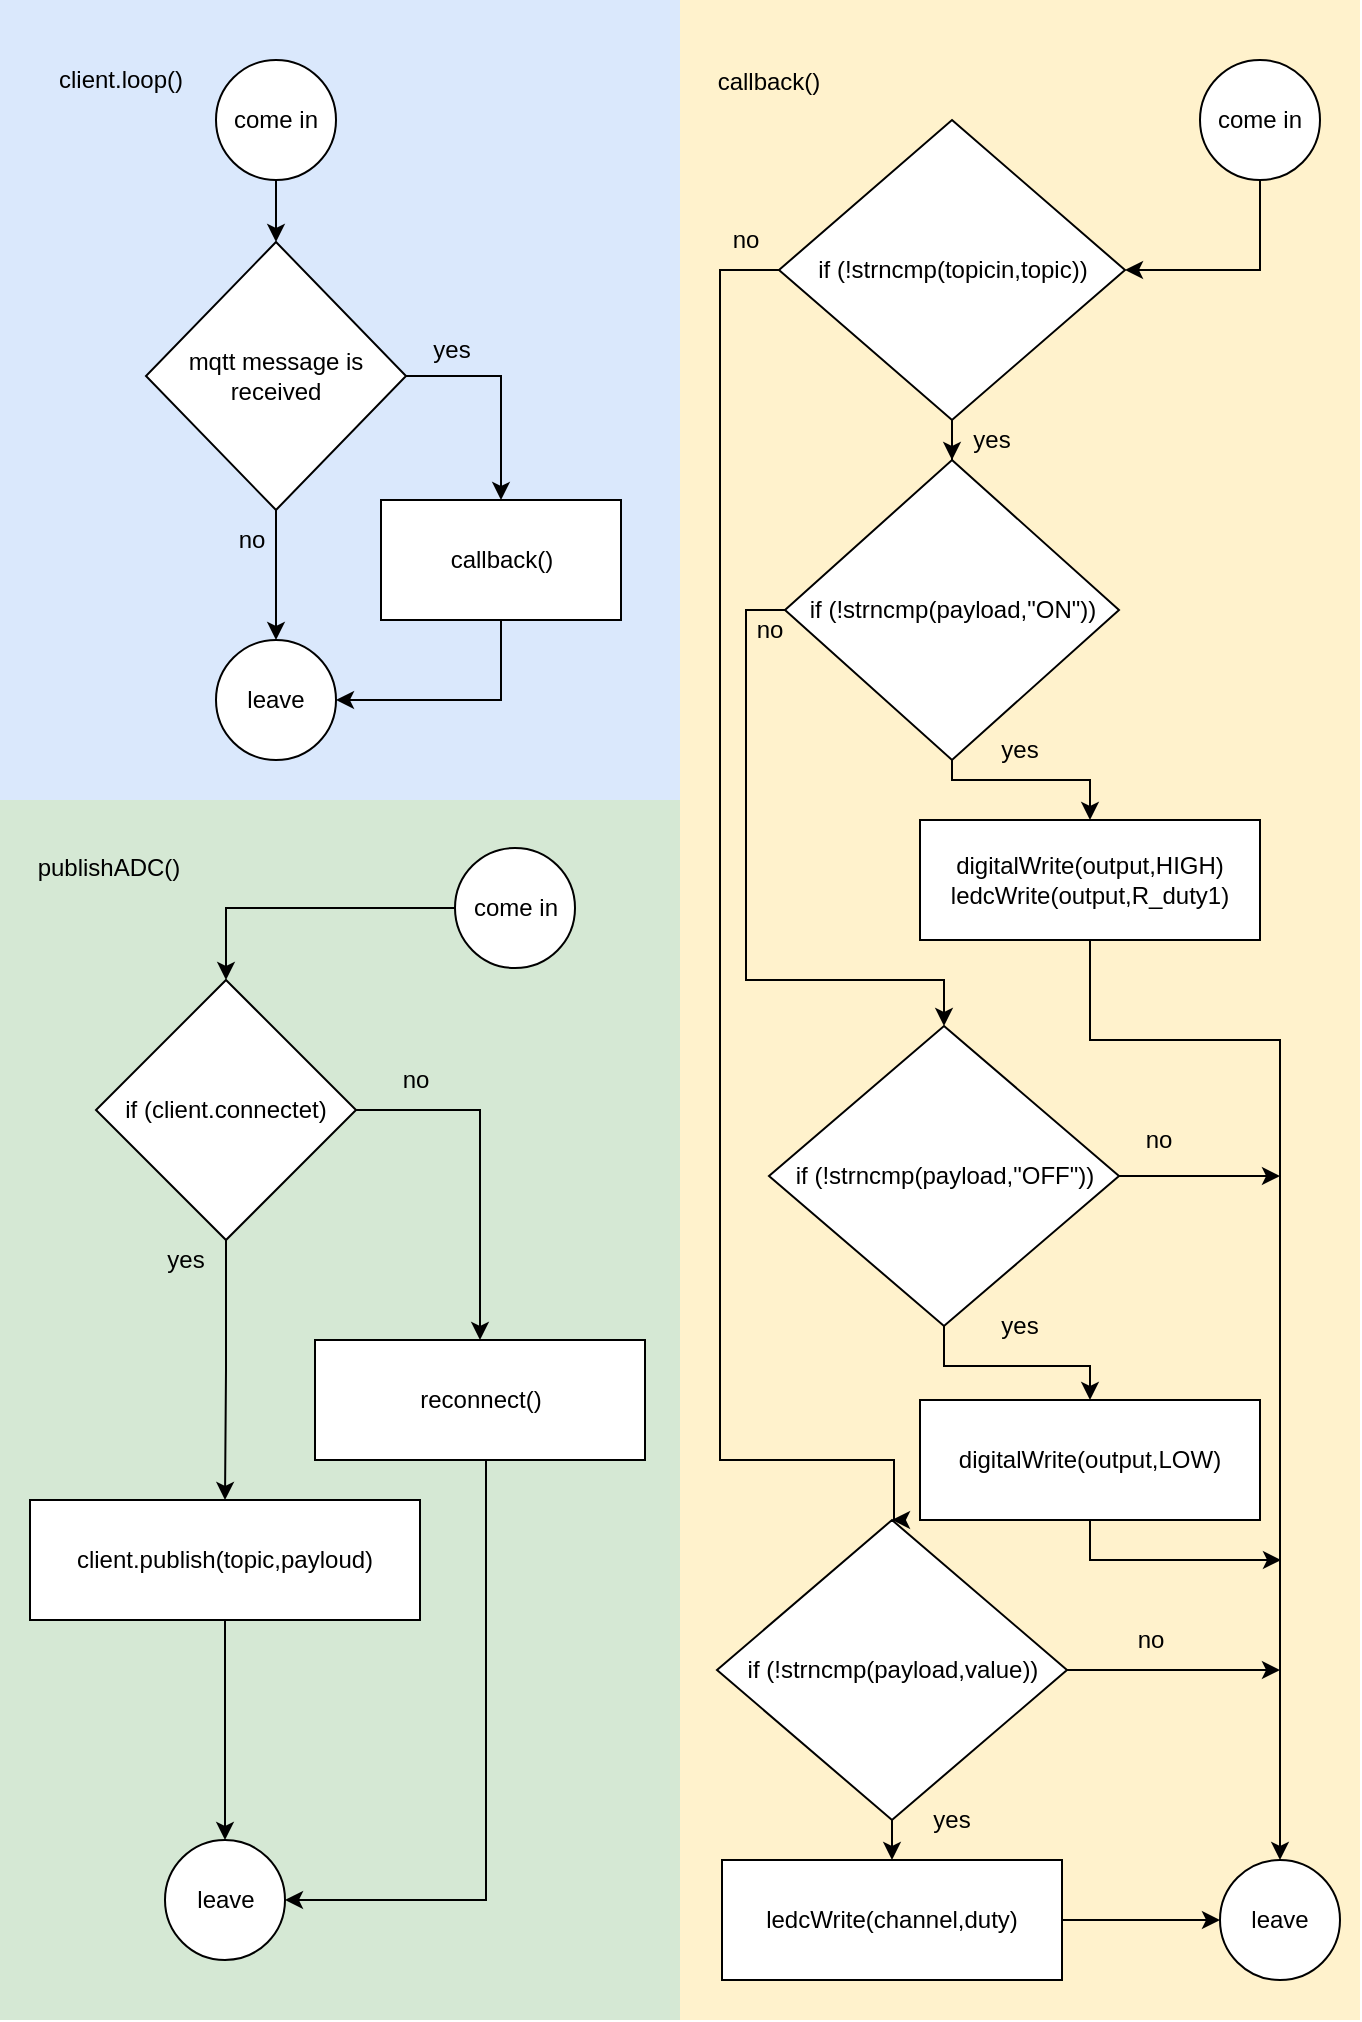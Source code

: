 <mxfile version="12.2.2" type="device" pages="1"><diagram id="atJXy8Ysu3tRXjEWW9ho" name="Page-1"><mxGraphModel dx="938" dy="539" grid="1" gridSize="10" guides="1" tooltips="1" connect="1" arrows="1" fold="1" page="1" pageScale="1" pageWidth="827" pageHeight="1169" math="0" shadow="0"><root><mxCell id="0"/><mxCell id="1" parent="0"/><mxCell id="-3jPb6j5CL8TVYCdEM9G-1" value="" style="rounded=0;whiteSpace=wrap;html=1;strokeColor=none;fillColor=#dae8fc;" parent="1" vertex="1"><mxGeometry x="80" y="100" width="340" height="400" as="geometry"/></mxCell><mxCell id="-3jPb6j5CL8TVYCdEM9G-2" value="client.loop()" style="text;html=1;strokeColor=none;fillColor=none;align=center;verticalAlign=middle;whiteSpace=wrap;rounded=0;" parent="1" vertex="1"><mxGeometry x="101.5" y="130" width="77" height="20" as="geometry"/></mxCell><mxCell id="A2EiSG9SWzrCgjLEett1-7" value="" style="edgeStyle=orthogonalEdgeStyle;rounded=0;orthogonalLoop=1;jettySize=auto;html=1;" parent="1" source="-3jPb6j5CL8TVYCdEM9G-5" target="A2EiSG9SWzrCgjLEett1-1" edge="1"><mxGeometry relative="1" as="geometry"/></mxCell><mxCell id="-3jPb6j5CL8TVYCdEM9G-5" value="come in" style="ellipse;whiteSpace=wrap;html=1;aspect=fixed;fillColor=#ffffff;gradientColor=none;" parent="1" vertex="1"><mxGeometry x="188" y="130" width="60" height="60" as="geometry"/></mxCell><mxCell id="-3jPb6j5CL8TVYCdEM9G-6" value="leave" style="ellipse;whiteSpace=wrap;html=1;aspect=fixed;fillColor=#ffffff;gradientColor=none;" parent="1" vertex="1"><mxGeometry x="188" y="420" width="60" height="60" as="geometry"/></mxCell><mxCell id="-3jPb6j5CL8TVYCdEM9G-7" value="" style="rounded=0;whiteSpace=wrap;html=1;strokeColor=none;fillColor=#fff2cc;" parent="1" vertex="1"><mxGeometry x="420" y="100" width="340" height="1010" as="geometry"/></mxCell><mxCell id="-3jPb6j5CL8TVYCdEM9G-9" value="callback()" style="text;html=1;strokeColor=none;fillColor=none;align=center;verticalAlign=middle;whiteSpace=wrap;rounded=0;" parent="1" vertex="1"><mxGeometry x="426" y="131" width="77" height="20" as="geometry"/></mxCell><mxCell id="A2EiSG9SWzrCgjLEett1-27" value="" style="edgeStyle=orthogonalEdgeStyle;rounded=0;orthogonalLoop=1;jettySize=auto;html=1;exitX=0.5;exitY=1;exitDx=0;exitDy=0;" parent="1" source="-3jPb6j5CL8TVYCdEM9G-10" target="A2EiSG9SWzrCgjLEett1-16" edge="1"><mxGeometry relative="1" as="geometry"/></mxCell><mxCell id="-3jPb6j5CL8TVYCdEM9G-10" value="come in" style="ellipse;whiteSpace=wrap;html=1;aspect=fixed;fillColor=#ffffff;gradientColor=none;" parent="1" vertex="1"><mxGeometry x="680" y="130" width="60" height="60" as="geometry"/></mxCell><mxCell id="-3jPb6j5CL8TVYCdEM9G-11" value="leave" style="ellipse;whiteSpace=wrap;html=1;aspect=fixed;fillColor=#ffffff;gradientColor=none;" parent="1" vertex="1"><mxGeometry x="690" y="1030" width="60" height="60" as="geometry"/></mxCell><mxCell id="-3jPb6j5CL8TVYCdEM9G-12" value="" style="rounded=0;whiteSpace=wrap;html=1;fillColor=#d5e8d4;strokeColor=none;" parent="1" vertex="1"><mxGeometry x="80" y="500" width="340" height="610" as="geometry"/></mxCell><mxCell id="-3jPb6j5CL8TVYCdEM9G-13" value="publishADC()" style="text;html=1;strokeColor=none;fillColor=none;align=center;verticalAlign=middle;whiteSpace=wrap;rounded=0;" parent="1" vertex="1"><mxGeometry x="95.5" y="524" width="77" height="20" as="geometry"/></mxCell><mxCell id="-3jPb6j5CL8TVYCdEM9G-26" style="edgeStyle=orthogonalEdgeStyle;rounded=0;orthogonalLoop=1;jettySize=auto;html=1;exitX=1;exitY=0.5;exitDx=0;exitDy=0;" parent="1" source="-3jPb6j5CL8TVYCdEM9G-14" target="-3jPb6j5CL8TVYCdEM9G-17" edge="1"><mxGeometry relative="1" as="geometry"/></mxCell><mxCell id="-3jPb6j5CL8TVYCdEM9G-27" style="edgeStyle=orthogonalEdgeStyle;rounded=0;orthogonalLoop=1;jettySize=auto;html=1;exitX=0.5;exitY=1;exitDx=0;exitDy=0;" parent="1" source="-3jPb6j5CL8TVYCdEM9G-14" target="-3jPb6j5CL8TVYCdEM9G-15" edge="1"><mxGeometry relative="1" as="geometry"/></mxCell><mxCell id="-3jPb6j5CL8TVYCdEM9G-14" value="if (client.connectet)" style="rhombus;whiteSpace=wrap;html=1;fillColor=#ffffff;gradientColor=none;" parent="1" vertex="1"><mxGeometry x="128" y="590" width="130" height="130" as="geometry"/></mxCell><mxCell id="A2EiSG9SWzrCgjLEett1-34" value="" style="edgeStyle=orthogonalEdgeStyle;rounded=0;orthogonalLoop=1;jettySize=auto;html=1;" parent="1" source="-3jPb6j5CL8TVYCdEM9G-15" target="-3jPb6j5CL8TVYCdEM9G-19" edge="1"><mxGeometry relative="1" as="geometry"/></mxCell><mxCell id="-3jPb6j5CL8TVYCdEM9G-15" value="client.publish(topic,payloud)" style="rounded=0;whiteSpace=wrap;html=1;fillColor=#ffffff;gradientColor=none;" parent="1" vertex="1"><mxGeometry x="95" y="850" width="195" height="60" as="geometry"/></mxCell><mxCell id="-3jPb6j5CL8TVYCdEM9G-29" style="edgeStyle=orthogonalEdgeStyle;rounded=0;orthogonalLoop=1;jettySize=auto;html=1;entryX=1;entryY=0.5;entryDx=0;entryDy=0;" parent="1" source="-3jPb6j5CL8TVYCdEM9G-17" target="-3jPb6j5CL8TVYCdEM9G-19" edge="1"><mxGeometry relative="1" as="geometry"><Array as="points"><mxPoint x="323" y="1050"/></Array></mxGeometry></mxCell><mxCell id="-3jPb6j5CL8TVYCdEM9G-17" value="&lt;span style=&quot;white-space: normal&quot;&gt;reconnect()&lt;/span&gt;" style="rounded=0;whiteSpace=wrap;html=1;fillColor=#ffffff;gradientColor=none;" parent="1" vertex="1"><mxGeometry x="237.5" y="770" width="165" height="60" as="geometry"/></mxCell><mxCell id="-3jPb6j5CL8TVYCdEM9G-25" style="edgeStyle=orthogonalEdgeStyle;rounded=0;orthogonalLoop=1;jettySize=auto;html=1;entryX=0.5;entryY=0;entryDx=0;entryDy=0;" parent="1" source="-3jPb6j5CL8TVYCdEM9G-18" target="-3jPb6j5CL8TVYCdEM9G-14" edge="1"><mxGeometry relative="1" as="geometry"/></mxCell><mxCell id="-3jPb6j5CL8TVYCdEM9G-18" value="come in" style="ellipse;whiteSpace=wrap;html=1;aspect=fixed;fillColor=#ffffff;gradientColor=none;" parent="1" vertex="1"><mxGeometry x="307.5" y="524" width="60" height="60" as="geometry"/></mxCell><mxCell id="-3jPb6j5CL8TVYCdEM9G-19" value="leave" style="ellipse;whiteSpace=wrap;html=1;aspect=fixed;fillColor=#ffffff;gradientColor=none;" parent="1" vertex="1"><mxGeometry x="162.5" y="1020" width="60" height="60" as="geometry"/></mxCell><mxCell id="-3jPb6j5CL8TVYCdEM9G-31" value="yes" style="text;html=1;strokeColor=none;fillColor=none;align=center;verticalAlign=middle;whiteSpace=wrap;rounded=0;" parent="1" vertex="1"><mxGeometry x="153" y="720" width="40" height="20" as="geometry"/></mxCell><mxCell id="-3jPb6j5CL8TVYCdEM9G-32" value="no" style="text;html=1;strokeColor=none;fillColor=none;align=center;verticalAlign=middle;whiteSpace=wrap;rounded=0;" parent="1" vertex="1"><mxGeometry x="267.5" y="630" width="40" height="20" as="geometry"/></mxCell><mxCell id="A2EiSG9SWzrCgjLEett1-8" style="edgeStyle=orthogonalEdgeStyle;rounded=0;orthogonalLoop=1;jettySize=auto;html=1;exitX=0.5;exitY=1;exitDx=0;exitDy=0;entryX=0.5;entryY=0;entryDx=0;entryDy=0;" parent="1" source="A2EiSG9SWzrCgjLEett1-1" target="-3jPb6j5CL8TVYCdEM9G-6" edge="1"><mxGeometry relative="1" as="geometry"/></mxCell><mxCell id="A2EiSG9SWzrCgjLEett1-9" style="edgeStyle=orthogonalEdgeStyle;rounded=0;orthogonalLoop=1;jettySize=auto;html=1;exitX=1;exitY=0.5;exitDx=0;exitDy=0;entryX=0.5;entryY=0;entryDx=0;entryDy=0;" parent="1" source="A2EiSG9SWzrCgjLEett1-1" target="A2EiSG9SWzrCgjLEett1-2" edge="1"><mxGeometry relative="1" as="geometry"/></mxCell><mxCell id="A2EiSG9SWzrCgjLEett1-1" value="mqtt message is received" style="rhombus;whiteSpace=wrap;html=1;" parent="1" vertex="1"><mxGeometry x="153" y="221" width="130" height="134" as="geometry"/></mxCell><mxCell id="A2EiSG9SWzrCgjLEett1-10" style="edgeStyle=orthogonalEdgeStyle;rounded=0;orthogonalLoop=1;jettySize=auto;html=1;exitX=0.5;exitY=1;exitDx=0;exitDy=0;entryX=1;entryY=0.5;entryDx=0;entryDy=0;" parent="1" source="A2EiSG9SWzrCgjLEett1-2" target="-3jPb6j5CL8TVYCdEM9G-6" edge="1"><mxGeometry relative="1" as="geometry"/></mxCell><mxCell id="A2EiSG9SWzrCgjLEett1-2" value="callback()" style="rounded=0;whiteSpace=wrap;html=1;" parent="1" vertex="1"><mxGeometry x="270.5" y="350" width="120" height="60" as="geometry"/></mxCell><mxCell id="A2EiSG9SWzrCgjLEett1-13" value="no" style="text;html=1;strokeColor=none;fillColor=none;align=center;verticalAlign=middle;whiteSpace=wrap;rounded=0;" parent="1" vertex="1"><mxGeometry x="185.5" y="360" width="40" height="20" as="geometry"/></mxCell><mxCell id="A2EiSG9SWzrCgjLEett1-14" value="yes" style="text;html=1;strokeColor=none;fillColor=none;align=center;verticalAlign=middle;whiteSpace=wrap;rounded=0;" parent="1" vertex="1"><mxGeometry x="285.5" y="265" width="40" height="20" as="geometry"/></mxCell><mxCell id="A2EiSG9SWzrCgjLEett1-26" style="edgeStyle=orthogonalEdgeStyle;rounded=0;orthogonalLoop=1;jettySize=auto;html=1;exitX=0;exitY=0.5;exitDx=0;exitDy=0;entryX=0.5;entryY=0;entryDx=0;entryDy=0;" parent="1" source="A2EiSG9SWzrCgjLEett1-18" target="A2EiSG9SWzrCgjLEett1-23" edge="1"><mxGeometry relative="1" as="geometry"><Array as="points"><mxPoint x="453" y="405"/><mxPoint x="453" y="590"/><mxPoint x="552" y="590"/></Array></mxGeometry></mxCell><mxCell id="A2EiSG9SWzrCgjLEett1-30" style="edgeStyle=orthogonalEdgeStyle;rounded=0;orthogonalLoop=1;jettySize=auto;html=1;exitX=0.5;exitY=1;exitDx=0;exitDy=0;entryX=0.5;entryY=0;entryDx=0;entryDy=0;" parent="1" source="A2EiSG9SWzrCgjLEett1-18" target="A2EiSG9SWzrCgjLEett1-28" edge="1"><mxGeometry relative="1" as="geometry"><Array as="points"><mxPoint x="556" y="490"/><mxPoint x="625" y="490"/></Array></mxGeometry></mxCell><mxCell id="A2EiSG9SWzrCgjLEett1-18" value="&lt;span style=&quot;white-space: normal&quot;&gt;if (!strncmp(payload,&quot;ON&quot;))&lt;/span&gt;" style="rhombus;whiteSpace=wrap;html=1;" parent="1" vertex="1"><mxGeometry x="472.5" y="330" width="167" height="150" as="geometry"/></mxCell><mxCell id="A2EiSG9SWzrCgjLEett1-31" style="edgeStyle=orthogonalEdgeStyle;rounded=0;orthogonalLoop=1;jettySize=auto;html=1;exitX=0.5;exitY=1;exitDx=0;exitDy=0;entryX=0.5;entryY=0;entryDx=0;entryDy=0;" parent="1" source="A2EiSG9SWzrCgjLEett1-23" target="A2EiSG9SWzrCgjLEett1-29" edge="1"><mxGeometry relative="1" as="geometry"/></mxCell><mxCell id="A2EiSG9SWzrCgjLEett1-58" style="edgeStyle=orthogonalEdgeStyle;rounded=0;orthogonalLoop=1;jettySize=auto;html=1;exitX=1;exitY=0.5;exitDx=0;exitDy=0;" parent="1" source="A2EiSG9SWzrCgjLEett1-23" edge="1"><mxGeometry relative="1" as="geometry"><mxPoint x="720" y="688" as="targetPoint"/></mxGeometry></mxCell><mxCell id="A2EiSG9SWzrCgjLEett1-23" value="&lt;span style=&quot;white-space: normal&quot;&gt;if (!strncmp(payload,&quot;OFF&quot;))&lt;/span&gt;" style="rhombus;whiteSpace=wrap;html=1;" parent="1" vertex="1"><mxGeometry x="464.5" y="613" width="175" height="150" as="geometry"/></mxCell><mxCell id="A2EiSG9SWzrCgjLEett1-25" style="edgeStyle=orthogonalEdgeStyle;rounded=0;orthogonalLoop=1;jettySize=auto;html=1;exitX=0.5;exitY=1;exitDx=0;exitDy=0;" parent="1" source="A2EiSG9SWzrCgjLEett1-16" target="A2EiSG9SWzrCgjLEett1-18" edge="1"><mxGeometry relative="1" as="geometry"/></mxCell><mxCell id="A2EiSG9SWzrCgjLEett1-60" style="edgeStyle=orthogonalEdgeStyle;rounded=0;orthogonalLoop=1;jettySize=auto;html=1;exitX=0;exitY=0.5;exitDx=0;exitDy=0;entryX=0.5;entryY=0;entryDx=0;entryDy=0;" parent="1" source="A2EiSG9SWzrCgjLEett1-16" target="A2EiSG9SWzrCgjLEett1-53" edge="1"><mxGeometry relative="1" as="geometry"><Array as="points"><mxPoint x="440" y="235"/><mxPoint x="440" y="830"/><mxPoint x="527" y="830"/></Array></mxGeometry></mxCell><mxCell id="A2EiSG9SWzrCgjLEett1-16" value="&lt;span style=&quot;white-space: normal&quot;&gt;if (!strncmp(topicin,topic))&lt;/span&gt;" style="rhombus;whiteSpace=wrap;html=1;" parent="1" vertex="1"><mxGeometry x="469.5" y="160" width="173" height="150" as="geometry"/></mxCell><mxCell id="A2EiSG9SWzrCgjLEett1-33" style="edgeStyle=orthogonalEdgeStyle;rounded=0;orthogonalLoop=1;jettySize=auto;html=1;exitX=0.5;exitY=1;exitDx=0;exitDy=0;entryX=0.5;entryY=0;entryDx=0;entryDy=0;" parent="1" source="A2EiSG9SWzrCgjLEett1-28" target="-3jPb6j5CL8TVYCdEM9G-11" edge="1"><mxGeometry relative="1" as="geometry"><mxPoint x="720" y="622" as="targetPoint"/><Array as="points"><mxPoint x="625" y="620"/><mxPoint x="720" y="620"/></Array></mxGeometry></mxCell><mxCell id="A2EiSG9SWzrCgjLEett1-28" value="digitalWrite(output,HIGH)&lt;br&gt;ledcWrite(output,R_duty1)" style="rounded=0;whiteSpace=wrap;html=1;" parent="1" vertex="1"><mxGeometry x="540" y="510" width="170" height="60" as="geometry"/></mxCell><mxCell id="A2EiSG9SWzrCgjLEett1-71" style="edgeStyle=orthogonalEdgeStyle;rounded=0;orthogonalLoop=1;jettySize=auto;html=1;exitX=0.5;exitY=1;exitDx=0;exitDy=0;" parent="1" source="A2EiSG9SWzrCgjLEett1-29" edge="1"><mxGeometry relative="1" as="geometry"><mxPoint x="720" y="880" as="targetPoint"/></mxGeometry></mxCell><mxCell id="A2EiSG9SWzrCgjLEett1-29" value="digitalWrite(output,LOW)" style="rounded=0;whiteSpace=wrap;html=1;" parent="1" vertex="1"><mxGeometry x="540" y="800" width="170" height="60" as="geometry"/></mxCell><mxCell id="A2EiSG9SWzrCgjLEett1-42" value="no" style="text;html=1;strokeColor=none;fillColor=none;align=center;verticalAlign=middle;whiteSpace=wrap;rounded=0;" parent="1" vertex="1"><mxGeometry x="432.5" y="210" width="40" height="20" as="geometry"/></mxCell><mxCell id="A2EiSG9SWzrCgjLEett1-43" value="yes" style="text;html=1;strokeColor=none;fillColor=none;align=center;verticalAlign=middle;whiteSpace=wrap;rounded=0;" parent="1" vertex="1"><mxGeometry x="556" y="310" width="40" height="20" as="geometry"/></mxCell><mxCell id="A2EiSG9SWzrCgjLEett1-47" value="yes" style="text;html=1;strokeColor=none;fillColor=none;align=center;verticalAlign=middle;whiteSpace=wrap;rounded=0;" parent="1" vertex="1"><mxGeometry x="570" y="465" width="40" height="20" as="geometry"/></mxCell><mxCell id="A2EiSG9SWzrCgjLEett1-50" value="no" style="text;html=1;strokeColor=none;fillColor=none;align=center;verticalAlign=middle;whiteSpace=wrap;rounded=0;" parent="1" vertex="1"><mxGeometry x="444.5" y="400" width="40" height="30" as="geometry"/></mxCell><mxCell id="A2EiSG9SWzrCgjLEett1-63" style="edgeStyle=orthogonalEdgeStyle;rounded=0;orthogonalLoop=1;jettySize=auto;html=1;exitX=0.5;exitY=1;exitDx=0;exitDy=0;entryX=0.5;entryY=0;entryDx=0;entryDy=0;" parent="1" source="A2EiSG9SWzrCgjLEett1-53" target="A2EiSG9SWzrCgjLEett1-61" edge="1"><mxGeometry relative="1" as="geometry"/></mxCell><mxCell id="A2EiSG9SWzrCgjLEett1-67" style="edgeStyle=orthogonalEdgeStyle;rounded=0;orthogonalLoop=1;jettySize=auto;html=1;exitX=1;exitY=0.5;exitDx=0;exitDy=0;" parent="1" source="A2EiSG9SWzrCgjLEett1-53" edge="1"><mxGeometry relative="1" as="geometry"><mxPoint x="720" y="935" as="targetPoint"/></mxGeometry></mxCell><mxCell id="A2EiSG9SWzrCgjLEett1-53" value="&lt;span style=&quot;white-space: normal&quot;&gt;if (!strncmp(payload,value))&lt;/span&gt;" style="rhombus;whiteSpace=wrap;html=1;" parent="1" vertex="1"><mxGeometry x="438.5" y="860" width="175" height="150" as="geometry"/></mxCell><mxCell id="A2EiSG9SWzrCgjLEett1-56" value="no" style="text;html=1;strokeColor=none;fillColor=none;align=center;verticalAlign=middle;whiteSpace=wrap;rounded=0;" parent="1" vertex="1"><mxGeometry x="629" y="660" width="61" height="20" as="geometry"/></mxCell><mxCell id="A2EiSG9SWzrCgjLEett1-57" value="yes" style="text;html=1;strokeColor=none;fillColor=none;align=center;verticalAlign=middle;whiteSpace=wrap;rounded=0;" parent="1" vertex="1"><mxGeometry x="570" y="753" width="40" height="20" as="geometry"/></mxCell><mxCell id="A2EiSG9SWzrCgjLEett1-64" value="" style="edgeStyle=orthogonalEdgeStyle;rounded=0;orthogonalLoop=1;jettySize=auto;html=1;" parent="1" source="A2EiSG9SWzrCgjLEett1-61" target="-3jPb6j5CL8TVYCdEM9G-11" edge="1"><mxGeometry relative="1" as="geometry"/></mxCell><mxCell id="A2EiSG9SWzrCgjLEett1-61" value="ledcWrite(channel,duty)" style="rounded=0;whiteSpace=wrap;html=1;" parent="1" vertex="1"><mxGeometry x="441" y="1030" width="170" height="60" as="geometry"/></mxCell><mxCell id="A2EiSG9SWzrCgjLEett1-68" value="yes" style="text;html=1;strokeColor=none;fillColor=none;align=center;verticalAlign=middle;whiteSpace=wrap;rounded=0;" parent="1" vertex="1"><mxGeometry x="536" y="1000" width="40" height="20" as="geometry"/></mxCell><mxCell id="A2EiSG9SWzrCgjLEett1-69" value="no" style="text;html=1;strokeColor=none;fillColor=none;align=center;verticalAlign=middle;whiteSpace=wrap;rounded=0;" parent="1" vertex="1"><mxGeometry x="625" y="910" width="61" height="20" as="geometry"/></mxCell></root></mxGraphModel></diagram></mxfile>